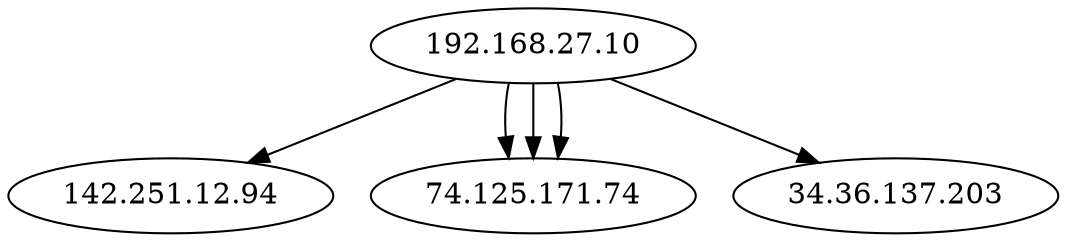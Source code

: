 digraph NWTraffic_update {
  "192.168.27.10" [degree=240, in_degree=0, out_degree=240, activity_score=1.00, total_connections=240];
  "142.251.12.94" [degree=12, in_degree=12, out_degree=0, activity_score=0.72, total_connections=12];
  "192.168.27.10" -> "142.251.12.94" [protocol_UNKNOWN=0.00,protocol_TCP=1.00,protocol_UDP=0.00,protocol_ICMP=0.00,timestamp_sin=0.67,timestamp_cos=-0.74,src_port_type=0.50,dst_port_type=0.00,conn_state_successful=1.00,conn_state_rejected_reset=0.00,conn_state_partial=0.00,conn_state_suspicious=0.00,conn_state_other=0.00,local_orig=1.00,local_resp=0.00,history_length=0.80,orig_bytes=0.49,resp_bytes=0.52,orig_pkts=0.22,resp_pkts=0.21,orig_ip_bytes=0.54,resp_ip_bytes=0.55,service_HTTP=1.00,service_FTP=0.00,service_SSH=0.00,service_DNS=0.00,service_UNKNOWN=0.00  ];
  "192.168.27.10" [degree=240, in_degree=0, out_degree=240, activity_score=1.00, total_connections=240];
  "74.125.171.74" [degree=19, in_degree=19, out_degree=0, activity_score=0.86, total_connections=19];
  "192.168.27.10" -> "74.125.171.74" [protocol_UNKNOWN=0.00,protocol_TCP=1.00,protocol_UDP=0.00,protocol_ICMP=0.00,timestamp_sin=0.67,timestamp_cos=-0.75,src_port_type=0.50,dst_port_type=0.00,conn_state_successful=1.00,conn_state_rejected_reset=0.00,conn_state_partial=0.00,conn_state_suspicious=0.00,conn_state_other=0.00,local_orig=1.00,local_resp=0.00,history_length=0.80,orig_bytes=0.55,resp_bytes=0.61,orig_pkts=0.18,resp_pkts=0.18,orig_ip_bytes=0.57,resp_ip_bytes=0.62,service_HTTP=0.00,service_FTP=0.00,service_SSH=0.00,service_DNS=0.00,service_UNKNOWN=1.00  ];
  "192.168.27.10" [degree=240, in_degree=0, out_degree=240, activity_score=1.00, total_connections=240];
  "34.36.137.203" [degree=7, in_degree=7, out_degree=0, activity_score=0.52, total_connections=7];
  "192.168.27.10" -> "34.36.137.203" [protocol_UNKNOWN=0.00,protocol_TCP=1.00,protocol_UDP=0.00,protocol_ICMP=0.00,timestamp_sin=0.67,timestamp_cos=-0.74,src_port_type=0.50,dst_port_type=0.00,conn_state_successful=1.00,conn_state_rejected_reset=0.00,conn_state_partial=0.00,conn_state_suspicious=0.00,conn_state_other=0.00,local_orig=1.00,local_resp=0.00,history_length=0.80,orig_bytes=0.58,resp_bytes=0.50,orig_pkts=0.21,resp_pkts=0.21,orig_ip_bytes=0.59,resp_ip_bytes=0.54,service_HTTP=0.00,service_FTP=0.00,service_SSH=0.00,service_DNS=0.00,service_UNKNOWN=1.00  ];
  "192.168.27.10" [degree=240, in_degree=0, out_degree=240, activity_score=1.00, total_connections=240];
  "74.125.171.74" [degree=19, in_degree=19, out_degree=0, activity_score=0.86, total_connections=19];
  "192.168.27.10" -> "74.125.171.74" [protocol_UNKNOWN=0.00,protocol_TCP=1.00,protocol_UDP=0.00,protocol_ICMP=0.00,timestamp_sin=0.67,timestamp_cos=-0.75,src_port_type=1.00,dst_port_type=0.00,conn_state_successful=1.00,conn_state_rejected_reset=0.00,conn_state_partial=0.00,conn_state_suspicious=0.00,conn_state_other=0.00,local_orig=1.00,local_resp=0.00,history_length=0.80,orig_bytes=0.55,resp_bytes=0.61,orig_pkts=0.18,resp_pkts=0.18,orig_ip_bytes=0.57,resp_ip_bytes=0.62,service_HTTP=0.00,service_FTP=0.00,service_SSH=0.00,service_DNS=0.00,service_UNKNOWN=1.00  ];
  "192.168.27.10" [degree=240, in_degree=0, out_degree=240, activity_score=1.00, total_connections=240];
  "74.125.171.74" [degree=19, in_degree=19, out_degree=0, activity_score=0.86, total_connections=19];
  "192.168.27.10" -> "74.125.171.74" [protocol_UNKNOWN=0.00,protocol_TCP=1.00,protocol_UDP=0.00,protocol_ICMP=0.00,timestamp_sin=0.66,timestamp_cos=-0.75,src_port_type=0.50,dst_port_type=0.00,conn_state_successful=1.00,conn_state_rejected_reset=0.00,conn_state_partial=0.00,conn_state_suspicious=0.00,conn_state_other=0.00,local_orig=1.00,local_resp=0.00,history_length=0.80,orig_bytes=0.55,resp_bytes=0.61,orig_pkts=0.18,resp_pkts=0.18,orig_ip_bytes=0.57,resp_ip_bytes=0.62,service_HTTP=0.00,service_FTP=0.00,service_SSH=0.00,service_DNS=0.00,service_UNKNOWN=1.00  ];
}

